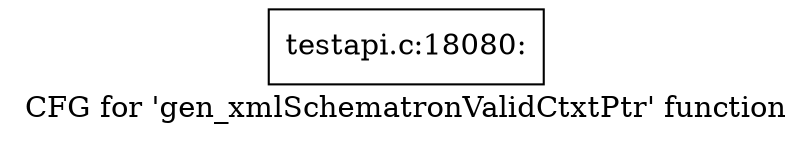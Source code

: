 digraph "CFG for 'gen_xmlSchematronValidCtxtPtr' function" {
	label="CFG for 'gen_xmlSchematronValidCtxtPtr' function";

	Node0x4a8c8d0 [shape=record,label="{testapi.c:18080:}"];
}
